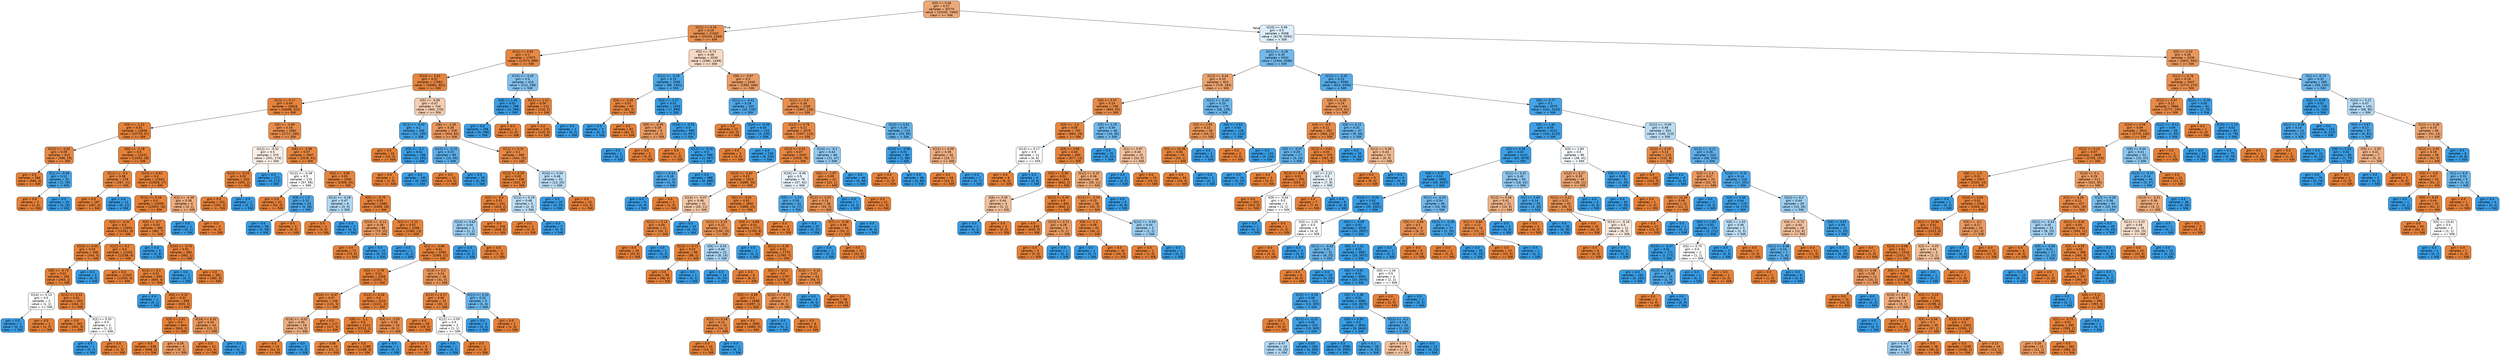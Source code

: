 digraph Tree {
node [shape=box, style="filled, rounded", color="black", fontname="helvetica"] ;
edge [fontname="helvetica"] ;
0 [label="X[0] <= 0.46\ngini = 0.37\nsamples = 30770\nvalue = [23330, 7440]\nclass = >= 50K", fillcolor="#eda978"] ;
1 [label="X[12] <= 0.26\ngini = 0.19\nsamples = 21502\nvalue = [19154, 2348]\nclass = >= 50K", fillcolor="#e89051"] ;
0 -> 1 [labeldistance=2.5, labelangle=45, headlabel="True"] ;
2 [label="X[11] <= 0.82\ngini = 0.1\nsamples = 17972\nvalue = [17073, 899]\nclass = >= 50K", fillcolor="#e68843"] ;
1 -> 2 ;
3 [label="X[14] <= 0.53\ngini = 0.07\nsamples = 17562\nvalue = [16961, 601]\nclass = >= 50K", fillcolor="#e68540"] ;
2 -> 3 ;
4 [label="X[11] <= 0.17\ngini = 0.04\nsamples = 16818\nvalue = [16496, 322]\nclass = >= 50K", fillcolor="#e6833d"] ;
3 -> 4 ;
5 [label="X[5] <= -1.23\ngini = 0.01\nsamples = 13836\nvalue = [13779, 57]\nclass = >= 50K", fillcolor="#e5823a"] ;
4 -> 5 ;
6 [label="X[11] <= -0.02\ngini = 0.09\nsamples = 615\nvalue = [586, 29]\nclass = >= 50K", fillcolor="#e68743"] ;
5 -> 6 ;
7 [label="gini = 0.0\nsamples = 584\nvalue = [584, 0]\nclass = >= 50K", fillcolor="#e58139"] ;
6 -> 7 ;
8 [label="X[1] <= -0.49\ngini = 0.12\nsamples = 31\nvalue = [2, 29]\nclass = < 50K", fillcolor="#47a4e7"] ;
6 -> 8 ;
9 [label="gini = 0.0\nsamples = 2\nvalue = [2, 0]\nclass = >= 50K", fillcolor="#e58139"] ;
8 -> 9 ;
10 [label="gini = 0.0\nsamples = 29\nvalue = [0, 29]\nclass = < 50K", fillcolor="#399de5"] ;
8 -> 10 ;
11 [label="X[6] <= -1.18\ngini = 0.0\nsamples = 13221\nvalue = [13193, 28]\nclass = >= 50K", fillcolor="#e58139"] ;
5 -> 11 ;
12 [label="X[11] <= -0.0\ngini = 0.08\nsamples = 278\nvalue = [267, 11]\nclass = >= 50K", fillcolor="#e68641"] ;
11 -> 12 ;
13 [label="gini = 0.0\nsamples = 267\nvalue = [267, 0]\nclass = >= 50K", fillcolor="#e58139"] ;
12 -> 13 ;
14 [label="gini = 0.0\nsamples = 11\nvalue = [0, 11]\nclass = < 50K", fillcolor="#399de5"] ;
12 -> 14 ;
15 [label="X[13] <= 0.93\ngini = 0.0\nsamples = 12943\nvalue = [12926, 17]\nclass = >= 50K", fillcolor="#e58139"] ;
11 -> 15 ;
16 [label="X[11] <= 0.16\ngini = 0.0\nsamples = 12939\nvalue = [12923, 16]\nclass = >= 50K", fillcolor="#e58139"] ;
15 -> 16 ;
17 [label="X[3] <= -4.31\ngini = 0.0\nsamples = 12550\nvalue = [12541, 9]\nclass = >= 50K", fillcolor="#e58139"] ;
16 -> 17 ;
18 [label="X[14] <= 0.45\ngini = 0.03\nsamples = 348\nvalue = [343, 5]\nclass = >= 50K", fillcolor="#e5833c"] ;
17 -> 18 ;
19 [label="X[9] <= -0.74\ngini = 0.01\nsamples = 345\nvalue = [343, 2]\nclass = >= 50K", fillcolor="#e5823a"] ;
18 -> 19 ;
20 [label="X[14] <= 0.13\ngini = 0.5\nsamples = 2\nvalue = [1, 1]\nclass = >= 50K", fillcolor="#ffffff"] ;
19 -> 20 ;
21 [label="gini = 0.0\nsamples = 1\nvalue = [0, 1]\nclass = < 50K", fillcolor="#399de5"] ;
20 -> 21 ;
22 [label="gini = 0.0\nsamples = 1\nvalue = [1, 0]\nclass = >= 50K", fillcolor="#e58139"] ;
20 -> 22 ;
23 [label="X[11] <= 0.12\ngini = 0.01\nsamples = 343\nvalue = [342, 1]\nclass = >= 50K", fillcolor="#e5813a"] ;
19 -> 23 ;
24 [label="gini = 0.0\nsamples = 341\nvalue = [341, 0]\nclass = >= 50K", fillcolor="#e58139"] ;
23 -> 24 ;
25 [label="X[2] <= 0.35\ngini = 0.5\nsamples = 2\nvalue = [1, 1]\nclass = >= 50K", fillcolor="#ffffff"] ;
23 -> 25 ;
26 [label="gini = 0.0\nsamples = 1\nvalue = [0, 1]\nclass = < 50K", fillcolor="#399de5"] ;
25 -> 26 ;
27 [label="gini = 0.0\nsamples = 1\nvalue = [1, 0]\nclass = >= 50K", fillcolor="#e58139"] ;
25 -> 27 ;
28 [label="gini = 0.0\nsamples = 3\nvalue = [0, 3]\nclass = < 50K", fillcolor="#399de5"] ;
18 -> 28 ;
29 [label="X[12] <= 0.2\ngini = 0.0\nsamples = 12202\nvalue = [12198, 4]\nclass = >= 50K", fillcolor="#e58139"] ;
17 -> 29 ;
30 [label="gini = 0.0\nsamples = 11543\nvalue = [11543, 0]\nclass = >= 50K", fillcolor="#e58139"] ;
29 -> 30 ;
31 [label="X[12] <= 0.2\ngini = 0.01\nsamples = 659\nvalue = [655, 4]\nclass = >= 50K", fillcolor="#e5823a"] ;
29 -> 31 ;
32 [label="gini = 0.0\nsamples = 1\nvalue = [0, 1]\nclass = < 50K", fillcolor="#399de5"] ;
31 -> 32 ;
33 [label="X[0] <= 0.32\ngini = 0.01\nsamples = 658\nvalue = [655, 3]\nclass = >= 50K", fillcolor="#e5823a"] ;
31 -> 33 ;
34 [label="X[3] <= 2.41\ngini = 0.0\nsamples = 644\nvalue = [643, 1]\nclass = >= 50K", fillcolor="#e58139"] ;
33 -> 34 ;
35 [label="gini = 0.0\nsamples = 638\nvalue = [638, 0]\nclass = >= 50K", fillcolor="#e58139"] ;
34 -> 35 ;
36 [label="gini = 0.28\nsamples = 6\nvalue = [5, 1]\nclass = >= 50K", fillcolor="#ea9a61"] ;
34 -> 36 ;
37 [label="X[14] <= 0.31\ngini = 0.24\nsamples = 14\nvalue = [12, 2]\nclass = >= 50K", fillcolor="#e9965a"] ;
33 -> 37 ;
38 [label="gini = 0.0\nsamples = 12\nvalue = [12, 0]\nclass = >= 50K", fillcolor="#e58139"] ;
37 -> 38 ;
39 [label="gini = 0.0\nsamples = 2\nvalue = [0, 2]\nclass = < 50K", fillcolor="#399de5"] ;
37 -> 39 ;
40 [label="X[5] <= -0.7\ngini = 0.04\nsamples = 389\nvalue = [382, 7]\nclass = >= 50K", fillcolor="#e5833d"] ;
16 -> 40 ;
41 [label="gini = 0.0\nsamples = 6\nvalue = [0, 6]\nclass = < 50K", fillcolor="#399de5"] ;
40 -> 41 ;
42 [label="X[10] <= -0.73\ngini = 0.01\nsamples = 383\nvalue = [382, 1]\nclass = >= 50K", fillcolor="#e5813a"] ;
40 -> 42 ;
43 [label="gini = 0.0\nsamples = 1\nvalue = [0, 1]\nclass = < 50K", fillcolor="#399de5"] ;
42 -> 43 ;
44 [label="gini = 0.0\nsamples = 382\nvalue = [382, 0]\nclass = >= 50K", fillcolor="#e58139"] ;
42 -> 44 ;
45 [label="X[3] <= -4.39\ngini = 0.38\nsamples = 4\nvalue = [3, 1]\nclass = >= 50K", fillcolor="#eeab7b"] ;
15 -> 45 ;
46 [label="gini = 0.0\nsamples = 1\nvalue = [0, 1]\nclass = < 50K", fillcolor="#399de5"] ;
45 -> 46 ;
47 [label="gini = 0.0\nsamples = 3\nvalue = [3, 0]\nclass = >= 50K", fillcolor="#e58139"] ;
45 -> 47 ;
48 [label="X[5] <= -0.89\ngini = 0.16\nsamples = 2982\nvalue = [2717, 265]\nclass = >= 50K", fillcolor="#e88d4c"] ;
4 -> 48 ;
49 [label="X[12] <= -0.32\ngini = 0.5\nsamples = 375\nvalue = [201, 174]\nclass = >= 50K", fillcolor="#fceee4"] ;
48 -> 49 ;
50 [label="X[14] <= -0.24\ngini = 0.02\nsamples = 203\nvalue = [201, 2]\nclass = >= 50K", fillcolor="#e5823b"] ;
49 -> 50 ;
51 [label="gini = 0.0\nsamples = 201\nvalue = [201, 0]\nclass = >= 50K", fillcolor="#e58139"] ;
50 -> 51 ;
52 [label="gini = 0.0\nsamples = 2\nvalue = [0, 2]\nclass = < 50K", fillcolor="#399de5"] ;
50 -> 52 ;
53 [label="gini = 0.0\nsamples = 172\nvalue = [0, 172]\nclass = < 50K", fillcolor="#399de5"] ;
49 -> 53 ;
54 [label="X[6] <= -1.06\ngini = 0.07\nsamples = 2607\nvalue = [2516, 91]\nclass = >= 50K", fillcolor="#e68640"] ;
48 -> 54 ;
55 [label="X[12] <= -0.28\ngini = 0.5\nsamples = 115\nvalue = [57, 58]\nclass = < 50K", fillcolor="#fcfdff"] ;
54 -> 55 ;
56 [label="gini = 0.0\nsamples = 52\nvalue = [52, 0]\nclass = >= 50K", fillcolor="#e58139"] ;
55 -> 56 ;
57 [label="X[9] <= 1.0\ngini = 0.15\nsamples = 63\nvalue = [5, 58]\nclass = < 50K", fillcolor="#4aa5e7"] ;
55 -> 57 ;
58 [label="gini = 0.0\nsamples = 58\nvalue = [0, 58]\nclass = < 50K", fillcolor="#399de5"] ;
57 -> 58 ;
59 [label="gini = 0.0\nsamples = 5\nvalue = [5, 0]\nclass = >= 50K", fillcolor="#e58139"] ;
57 -> 59 ;
60 [label="X[4] <= -3.66\ngini = 0.03\nsamples = 2492\nvalue = [2459, 33]\nclass = >= 50K", fillcolor="#e5833c"] ;
54 -> 60 ;
61 [label="X[14] <= -0.26\ngini = 0.47\nsamples = 8\nvalue = [3, 5]\nclass = < 50K", fillcolor="#b0d8f5"] ;
60 -> 61 ;
62 [label="gini = 0.0\nsamples = 3\nvalue = [3, 0]\nclass = >= 50K", fillcolor="#e58139"] ;
61 -> 62 ;
63 [label="gini = 0.0\nsamples = 5\nvalue = [0, 5]\nclass = < 50K", fillcolor="#399de5"] ;
61 -> 63 ;
64 [label="X[5] <= -0.75\ngini = 0.02\nsamples = 2484\nvalue = [2456, 28]\nclass = >= 50K", fillcolor="#e5823b"] ;
60 -> 64 ;
65 [label="X[14] <= -0.11\ngini = 0.28\nsamples = 88\nvalue = [73, 15]\nclass = >= 50K", fillcolor="#ea9b62"] ;
64 -> 65 ;
66 [label="gini = 0.0\nsamples = 73\nvalue = [73, 0]\nclass = >= 50K", fillcolor="#e58139"] ;
65 -> 66 ;
67 [label="gini = 0.0\nsamples = 15\nvalue = [0, 15]\nclass = < 50K", fillcolor="#399de5"] ;
65 -> 67 ;
68 [label="X[1] <= -1.13\ngini = 0.01\nsamples = 2396\nvalue = [2383, 13]\nclass = >= 50K", fillcolor="#e5823a"] ;
64 -> 68 ;
69 [label="gini = 0.0\nsamples = 1\nvalue = [0, 1]\nclass = < 50K", fillcolor="#399de5"] ;
68 -> 69 ;
70 [label="X[1] <= -0.08\ngini = 0.01\nsamples = 2395\nvalue = [2383, 12]\nclass = >= 50K", fillcolor="#e5823a"] ;
68 -> 70 ;
71 [label="X[3] <= -1.76\ngini = 0.01\nsamples = 2359\nvalue = [2352, 7]\nclass = >= 50K", fillcolor="#e5813a"] ;
70 -> 71 ;
72 [label="X[10] <= -0.47\ngini = 0.07\nsamples = 136\nvalue = [131, 5]\nclass = >= 50K", fillcolor="#e68641"] ;
71 -> 72 ;
73 [label="X[14] <= -0.02\ngini = 0.39\nsamples = 19\nvalue = [14, 5]\nclass = >= 50K", fillcolor="#eeae80"] ;
72 -> 73 ;
74 [label="gini = 0.0\nsamples = 14\nvalue = [14, 0]\nclass = >= 50K", fillcolor="#e58139"] ;
73 -> 74 ;
75 [label="gini = 0.0\nsamples = 5\nvalue = [0, 5]\nclass = < 50K", fillcolor="#399de5"] ;
73 -> 75 ;
76 [label="gini = 0.0\nsamples = 117\nvalue = [117, 0]\nclass = >= 50K", fillcolor="#e58139"] ;
72 -> 76 ;
77 [label="X[12] <= 0.26\ngini = 0.0\nsamples = 2223\nvalue = [2221, 2]\nclass = >= 50K", fillcolor="#e58139"] ;
71 -> 77 ;
78 [label="X[8] <= -1.1\ngini = 0.0\nsamples = 2213\nvalue = [2212, 1]\nclass = >= 50K", fillcolor="#e58139"] ;
77 -> 78 ;
79 [label="gini = 0.08\nsamples = 24\nvalue = [23, 1]\nclass = >= 50K", fillcolor="#e68642"] ;
78 -> 79 ;
80 [label="gini = 0.0\nsamples = 2189\nvalue = [2189, 0]\nclass = >= 50K", fillcolor="#e58139"] ;
78 -> 80 ;
81 [label="X[4] <= -1.03\ngini = 0.18\nsamples = 10\nvalue = [9, 1]\nclass = >= 50K", fillcolor="#e88f4f"] ;
77 -> 81 ;
82 [label="gini = 0.0\nsamples = 1\nvalue = [0, 1]\nclass = < 50K", fillcolor="#399de5"] ;
81 -> 82 ;
83 [label="gini = 0.0\nsamples = 9\nvalue = [9, 0]\nclass = >= 50K", fillcolor="#e58139"] ;
81 -> 83 ;
84 [label="X[14] <= 0.2\ngini = 0.24\nsamples = 36\nvalue = [31, 5]\nclass = >= 50K", fillcolor="#e99559"] ;
70 -> 84 ;
85 [label="X[13] <= 0.17\ngini = 0.06\nsamples = 31\nvalue = [30, 1]\nclass = >= 50K", fillcolor="#e68540"] ;
84 -> 85 ;
86 [label="gini = 0.0\nsamples = 29\nvalue = [29, 0]\nclass = >= 50K", fillcolor="#e58139"] ;
85 -> 86 ;
87 [label="X[12] <= 0.05\ngini = 0.5\nsamples = 2\nvalue = [1, 1]\nclass = >= 50K", fillcolor="#ffffff"] ;
85 -> 87 ;
88 [label="gini = 0.0\nsamples = 1\nvalue = [0, 1]\nclass = < 50K", fillcolor="#399de5"] ;
87 -> 88 ;
89 [label="gini = 0.0\nsamples = 1\nvalue = [1, 0]\nclass = >= 50K", fillcolor="#e58139"] ;
87 -> 89 ;
90 [label="X[11] <= 0.33\ngini = 0.32\nsamples = 5\nvalue = [1, 4]\nclass = < 50K", fillcolor="#6ab6ec"] ;
84 -> 90 ;
91 [label="gini = 0.0\nsamples = 4\nvalue = [0, 4]\nclass = < 50K", fillcolor="#399de5"] ;
90 -> 91 ;
92 [label="gini = 0.0\nsamples = 1\nvalue = [1, 0]\nclass = >= 50K", fillcolor="#e58139"] ;
90 -> 92 ;
93 [label="X[5] <= -0.59\ngini = 0.47\nsamples = 744\nvalue = [465, 279]\nclass = >= 50K", fillcolor="#f5cdb0"] ;
3 -> 93 ;
94 [label="X[11] <= -0.02\ngini = 0.1\nsamples = 206\nvalue = [11, 195]\nclass = < 50K", fillcolor="#44a3e6"] ;
93 -> 94 ;
95 [label="gini = 0.0\nsamples = 10\nvalue = [10, 0]\nclass = >= 50K", fillcolor="#e58139"] ;
94 -> 95 ;
96 [label="X[0] <= -2.1\ngini = 0.01\nsamples = 196\nvalue = [1, 195]\nclass = < 50K", fillcolor="#3a9ee5"] ;
94 -> 96 ;
97 [label="gini = 0.0\nsamples = 1\nvalue = [1, 0]\nclass = >= 50K", fillcolor="#e58139"] ;
96 -> 97 ;
98 [label="gini = 0.0\nsamples = 195\nvalue = [0, 195]\nclass = < 50K", fillcolor="#399de5"] ;
96 -> 98 ;
99 [label="X[6] <= -1.05\ngini = 0.26\nsamples = 538\nvalue = [454, 84]\nclass = >= 50K", fillcolor="#ea985e"] ;
93 -> 99 ;
100 [label="X[12] <= -0.15\ngini = 0.25\nsamples = 69\nvalue = [10, 59]\nclass = < 50K", fillcolor="#5baee9"] ;
99 -> 100 ;
101 [label="gini = 0.0\nsamples = 10\nvalue = [10, 0]\nclass = >= 50K", fillcolor="#e58139"] ;
100 -> 101 ;
102 [label="gini = 0.0\nsamples = 59\nvalue = [0, 59]\nclass = < 50K", fillcolor="#399de5"] ;
100 -> 102 ;
103 [label="X[11] <= 0.31\ngini = 0.1\nsamples = 469\nvalue = [444, 25]\nclass = >= 50K", fillcolor="#e68844"] ;
99 -> 103 ;
104 [label="X[12] <= 0.19\ngini = 0.02\nsamples = 436\nvalue = [431, 5]\nclass = >= 50K", fillcolor="#e5823b"] ;
103 -> 104 ;
105 [label="X[3] <= -3.0\ngini = 0.01\nsamples = 431\nvalue = [429, 2]\nclass = >= 50K", fillcolor="#e5823a"] ;
104 -> 105 ;
106 [label="X[14] <= 0.63\ngini = 0.44\nsamples = 3\nvalue = [1, 2]\nclass = < 50K", fillcolor="#9ccef2"] ;
105 -> 106 ;
107 [label="gini = 0.0\nsamples = 2\nvalue = [0, 2]\nclass = < 50K", fillcolor="#399de5"] ;
106 -> 107 ;
108 [label="gini = 0.0\nsamples = 1\nvalue = [1, 0]\nclass = >= 50K", fillcolor="#e58139"] ;
106 -> 108 ;
109 [label="gini = 0.0\nsamples = 428\nvalue = [428, 0]\nclass = >= 50K", fillcolor="#e58139"] ;
105 -> 109 ;
110 [label="X[11] <= 0.19\ngini = 0.48\nsamples = 5\nvalue = [2, 3]\nclass = < 50K", fillcolor="#bddef6"] ;
104 -> 110 ;
111 [label="gini = 0.0\nsamples = 2\nvalue = [2, 0]\nclass = >= 50K", fillcolor="#e58139"] ;
110 -> 111 ;
112 [label="gini = 0.0\nsamples = 3\nvalue = [0, 3]\nclass = < 50K", fillcolor="#399de5"] ;
110 -> 112 ;
113 [label="X[10] <= 0.54\ngini = 0.48\nsamples = 33\nvalue = [13, 20]\nclass = < 50K", fillcolor="#baddf6"] ;
103 -> 113 ;
114 [label="gini = 0.0\nsamples = 20\nvalue = [0, 20]\nclass = < 50K", fillcolor="#399de5"] ;
113 -> 114 ;
115 [label="gini = 0.0\nsamples = 13\nvalue = [13, 0]\nclass = >= 50K", fillcolor="#e58139"] ;
113 -> 115 ;
116 [label="X[10] <= -0.05\ngini = 0.4\nsamples = 410\nvalue = [112, 298]\nclass = < 50K", fillcolor="#83c2ef"] ;
2 -> 116 ;
117 [label="X[9] <= 1.35\ngini = 0.01\nsamples = 298\nvalue = [2, 296]\nclass = < 50K", fillcolor="#3a9ee5"] ;
116 -> 117 ;
118 [label="gini = 0.0\nsamples = 296\nvalue = [0, 296]\nclass = < 50K", fillcolor="#399de5"] ;
117 -> 118 ;
119 [label="gini = 0.0\nsamples = 2\nvalue = [2, 0]\nclass = >= 50K", fillcolor="#e58139"] ;
117 -> 119 ;
120 [label="X[11] <= 1.11\ngini = 0.04\nsamples = 112\nvalue = [110, 2]\nclass = >= 50K", fillcolor="#e5833d"] ;
116 -> 120 ;
121 [label="gini = 0.0\nsamples = 110\nvalue = [110, 0]\nclass = >= 50K", fillcolor="#e58139"] ;
120 -> 121 ;
122 [label="gini = 0.0\nsamples = 2\nvalue = [0, 2]\nclass = < 50K", fillcolor="#399de5"] ;
120 -> 122 ;
123 [label="X[5] <= -0.73\ngini = 0.48\nsamples = 3530\nvalue = [2081, 1449]\nclass = >= 50K", fillcolor="#f7d9c3"] ;
1 -> 123 ;
124 [label="X[11] <= -0.18\ngini = 0.15\nsamples = 1090\nvalue = [89, 1001]\nclass = < 50K", fillcolor="#4ba6e7"] ;
123 -> 124 ;
125 [label="X[4] <= -3.45\ngini = 0.07\nsamples = 85\nvalue = [82, 3]\nclass = >= 50K", fillcolor="#e68640"] ;
124 -> 125 ;
126 [label="gini = 0.0\nsamples = 3\nvalue = [0, 3]\nclass = < 50K", fillcolor="#399de5"] ;
125 -> 126 ;
127 [label="gini = 0.0\nsamples = 82\nvalue = [82, 0]\nclass = >= 50K", fillcolor="#e58139"] ;
125 -> 127 ;
128 [label="X[0] <= -2.37\ngini = 0.01\nsamples = 1005\nvalue = [7, 998]\nclass = < 50K", fillcolor="#3a9ee5"] ;
124 -> 128 ;
129 [label="X[9] <= -0.39\ngini = 0.28\nsamples = 6\nvalue = [5, 1]\nclass = >= 50K", fillcolor="#ea9a61"] ;
128 -> 129 ;
130 [label="gini = 0.0\nsamples = 1\nvalue = [0, 1]\nclass = < 50K", fillcolor="#399de5"] ;
129 -> 130 ;
131 [label="gini = 0.0\nsamples = 5\nvalue = [5, 0]\nclass = >= 50K", fillcolor="#e58139"] ;
129 -> 131 ;
132 [label="X[14] <= -0.55\ngini = 0.0\nsamples = 999\nvalue = [2, 997]\nclass = < 50K", fillcolor="#399de5"] ;
128 -> 132 ;
133 [label="gini = 0.0\nsamples = 1\nvalue = [1, 0]\nclass = >= 50K", fillcolor="#e58139"] ;
132 -> 133 ;
134 [label="X[11] <= -0.16\ngini = 0.0\nsamples = 998\nvalue = [1, 997]\nclass = < 50K", fillcolor="#399de5"] ;
132 -> 134 ;
135 [label="X[2] <= 0.14\ngini = 0.18\nsamples = 10\nvalue = [1, 9]\nclass = < 50K", fillcolor="#4fa8e8"] ;
134 -> 135 ;
136 [label="gini = 0.0\nsamples = 9\nvalue = [0, 9]\nclass = < 50K", fillcolor="#399de5"] ;
135 -> 136 ;
137 [label="gini = 0.0\nsamples = 1\nvalue = [1, 0]\nclass = >= 50K", fillcolor="#e58139"] ;
135 -> 137 ;
138 [label="gini = 0.0\nsamples = 988\nvalue = [0, 988]\nclass = < 50K", fillcolor="#399de5"] ;
134 -> 138 ;
139 [label="X[6] <= -0.97\ngini = 0.3\nsamples = 2440\nvalue = [1992, 448]\nclass = >= 50K", fillcolor="#eb9d66"] ;
123 -> 139 ;
140 [label="X[11] <= -0.41\ngini = 0.18\nsamples = 255\nvalue = [25, 230]\nclass = < 50K", fillcolor="#4fa8e8"] ;
139 -> 140 ;
141 [label="gini = 0.0\nsamples = 22\nvalue = [22, 0]\nclass = >= 50K", fillcolor="#e58139"] ;
140 -> 141 ;
142 [label="X[14] <= -0.49\ngini = 0.03\nsamples = 233\nvalue = [3, 230]\nclass = < 50K", fillcolor="#3c9ee5"] ;
140 -> 142 ;
143 [label="gini = 0.0\nsamples = 3\nvalue = [3, 0]\nclass = >= 50K", fillcolor="#e58139"] ;
142 -> 143 ;
144 [label="gini = 0.0\nsamples = 230\nvalue = [0, 230]\nclass = < 50K", fillcolor="#399de5"] ;
142 -> 144 ;
145 [label="X[11] <= 0.4\ngini = 0.18\nsamples = 2185\nvalue = [1967, 218]\nclass = >= 50K", fillcolor="#e88f4f"] ;
139 -> 145 ;
146 [label="X[12] <= 0.78\ngini = 0.11\nsamples = 2070\nvalue = [1947, 123]\nclass = >= 50K", fillcolor="#e78946"] ;
145 -> 146 ;
147 [label="X[14] <= 0.31\ngini = 0.07\nsamples = 2002\nvalue = [1926, 76]\nclass = >= 50K", fillcolor="#e68641"] ;
146 -> 147 ;
148 [label="X[10] <= -0.82\ngini = 0.03\nsamples = 1923\nvalue = [1889, 34]\nclass = >= 50K", fillcolor="#e5833d"] ;
147 -> 148 ;
149 [label="X[14] <= -0.07\ngini = 0.46\nsamples = 31\nvalue = [20, 11]\nclass = >= 50K", fillcolor="#f3c6a6"] ;
148 -> 149 ;
150 [label="X[11] <= 0.13\ngini = 0.09\nsamples = 21\nvalue = [20, 1]\nclass = >= 50K", fillcolor="#e68743"] ;
149 -> 150 ;
151 [label="gini = 0.0\nsamples = 20\nvalue = [20, 0]\nclass = >= 50K", fillcolor="#e58139"] ;
150 -> 151 ;
152 [label="gini = 0.0\nsamples = 1\nvalue = [0, 1]\nclass = < 50K", fillcolor="#399de5"] ;
150 -> 152 ;
153 [label="gini = 0.0\nsamples = 10\nvalue = [0, 10]\nclass = < 50K", fillcolor="#399de5"] ;
149 -> 153 ;
154 [label="X[2] <= -0.91\ngini = 0.02\nsamples = 1892\nvalue = [1869, 23]\nclass = >= 50K", fillcolor="#e5833b"] ;
148 -> 154 ;
155 [label="X[11] <= 0.16\ngini = 0.22\nsamples = 121\nvalue = [106, 15]\nclass = >= 50K", fillcolor="#e99355"] ;
154 -> 155 ;
156 [label="X[12] <= 0.72\ngini = 0.02\nsamples = 99\nvalue = [98, 1]\nclass = >= 50K", fillcolor="#e5823b"] ;
155 -> 156 ;
157 [label="gini = 0.0\nsamples = 98\nvalue = [98, 0]\nclass = >= 50K", fillcolor="#e58139"] ;
156 -> 157 ;
158 [label="gini = 0.0\nsamples = 1\nvalue = [0, 1]\nclass = < 50K", fillcolor="#399de5"] ;
156 -> 158 ;
159 [label="X[6] <= 0.03\ngini = 0.46\nsamples = 22\nvalue = [8, 14]\nclass = < 50K", fillcolor="#aad5f4"] ;
155 -> 159 ;
160 [label="gini = 0.0\nsamples = 14\nvalue = [0, 14]\nclass = < 50K", fillcolor="#399de5"] ;
159 -> 160 ;
161 [label="gini = 0.0\nsamples = 8\nvalue = [8, 0]\nclass = >= 50K", fillcolor="#e58139"] ;
159 -> 161 ;
162 [label="X[4] <= -4.69\ngini = 0.01\nsamples = 1771\nvalue = [1763, 8]\nclass = >= 50K", fillcolor="#e5823a"] ;
154 -> 162 ;
163 [label="gini = 0.0\nsamples = 1\nvalue = [0, 1]\nclass = < 50K", fillcolor="#399de5"] ;
162 -> 163 ;
164 [label="X[11] <= 0.29\ngini = 0.01\nsamples = 1770\nvalue = [1763, 7]\nclass = >= 50K", fillcolor="#e5823a"] ;
162 -> 164 ;
165 [label="X[1] <= -0.11\ngini = 0.0\nsamples = 1707\nvalue = [1705, 2]\nclass = >= 50K", fillcolor="#e58139"] ;
164 -> 165 ;
166 [label="X[5] <= -0.69\ngini = 0.0\nsamples = 1698\nvalue = [1697, 1]\nclass = >= 50K", fillcolor="#e58139"] ;
165 -> 166 ;
167 [label="X[11] <= 0.18\ngini = 0.12\nsamples = 15\nvalue = [14, 1]\nclass = >= 50K", fillcolor="#e78a47"] ;
166 -> 167 ;
168 [label="gini = 0.0\nsamples = 14\nvalue = [14, 0]\nclass = >= 50K", fillcolor="#e58139"] ;
167 -> 168 ;
169 [label="gini = 0.0\nsamples = 1\nvalue = [0, 1]\nclass = < 50K", fillcolor="#399de5"] ;
167 -> 169 ;
170 [label="gini = 0.0\nsamples = 1683\nvalue = [1683, 0]\nclass = >= 50K", fillcolor="#e58139"] ;
166 -> 170 ;
171 [label="X[10] <= -0.23\ngini = 0.2\nsamples = 9\nvalue = [8, 1]\nclass = >= 50K", fillcolor="#e89152"] ;
165 -> 171 ;
172 [label="gini = 0.0\nsamples = 1\nvalue = [0, 1]\nclass = < 50K", fillcolor="#399de5"] ;
171 -> 172 ;
173 [label="gini = 0.0\nsamples = 8\nvalue = [8, 0]\nclass = >= 50K", fillcolor="#e58139"] ;
171 -> 173 ;
174 [label="X[10] <= -0.12\ngini = 0.15\nsamples = 63\nvalue = [58, 5]\nclass = >= 50K", fillcolor="#e78c4a"] ;
164 -> 174 ;
175 [label="gini = 0.0\nsamples = 5\nvalue = [0, 5]\nclass = < 50K", fillcolor="#399de5"] ;
174 -> 175 ;
176 [label="gini = 0.0\nsamples = 58\nvalue = [58, 0]\nclass = >= 50K", fillcolor="#e58139"] ;
174 -> 176 ;
177 [label="X[10] <= -0.06\ngini = 0.5\nsamples = 79\nvalue = [37, 42]\nclass = < 50K", fillcolor="#e7f3fc"] ;
147 -> 177 ;
178 [label="X[0] <= -1.23\ngini = 0.18\nsamples = 41\nvalue = [4, 37]\nclass = < 50K", fillcolor="#4ea8e8"] ;
177 -> 178 ;
179 [label="gini = 0.0\nsamples = 4\nvalue = [4, 0]\nclass = >= 50K", fillcolor="#e58139"] ;
178 -> 179 ;
180 [label="gini = 0.0\nsamples = 37\nvalue = [0, 37]\nclass = < 50K", fillcolor="#399de5"] ;
178 -> 180 ;
181 [label="X[12] <= 0.55\ngini = 0.23\nsamples = 38\nvalue = [33, 5]\nclass = >= 50K", fillcolor="#e99457"] ;
177 -> 181 ;
182 [label="X[7] <= -0.38\ngini = 0.06\nsamples = 34\nvalue = [33, 1]\nclass = >= 50K", fillcolor="#e6853f"] ;
181 -> 182 ;
183 [label="gini = 0.0\nsamples = 1\nvalue = [0, 1]\nclass = < 50K", fillcolor="#399de5"] ;
182 -> 183 ;
184 [label="gini = 0.0\nsamples = 33\nvalue = [33, 0]\nclass = >= 50K", fillcolor="#e58139"] ;
182 -> 184 ;
185 [label="gini = 0.0\nsamples = 4\nvalue = [0, 4]\nclass = < 50K", fillcolor="#399de5"] ;
181 -> 185 ;
186 [label="X[14] <= -0.1\ngini = 0.43\nsamples = 68\nvalue = [21, 47]\nclass = < 50K", fillcolor="#91c9f1"] ;
146 -> 186 ;
187 [label="X[4] <= -1.87\ngini = 0.09\nsamples = 22\nvalue = [21, 1]\nclass = >= 50K", fillcolor="#e68742"] ;
186 -> 187 ;
188 [label="gini = 0.0\nsamples = 1\nvalue = [0, 1]\nclass = < 50K", fillcolor="#399de5"] ;
187 -> 188 ;
189 [label="gini = 0.0\nsamples = 21\nvalue = [21, 0]\nclass = >= 50K", fillcolor="#e58139"] ;
187 -> 189 ;
190 [label="gini = 0.0\nsamples = 46\nvalue = [0, 46]\nclass = < 50K", fillcolor="#399de5"] ;
186 -> 190 ;
191 [label="X[10] <= 0.61\ngini = 0.29\nsamples = 115\nvalue = [20, 95]\nclass = < 50K", fillcolor="#63b2ea"] ;
145 -> 191 ;
192 [label="X[14] <= -0.46\ngini = 0.02\nsamples = 89\nvalue = [1, 88]\nclass = < 50K", fillcolor="#3b9ee5"] ;
191 -> 192 ;
193 [label="gini = 0.0\nsamples = 1\nvalue = [1, 0]\nclass = >= 50K", fillcolor="#e58139"] ;
192 -> 193 ;
194 [label="gini = 0.0\nsamples = 88\nvalue = [0, 88]\nclass = < 50K", fillcolor="#399de5"] ;
192 -> 194 ;
195 [label="X[11] <= 0.59\ngini = 0.39\nsamples = 26\nvalue = [19, 7]\nclass = >= 50K", fillcolor="#efaf82"] ;
191 -> 195 ;
196 [label="gini = 0.0\nsamples = 19\nvalue = [19, 0]\nclass = >= 50K", fillcolor="#e58139"] ;
195 -> 196 ;
197 [label="gini = 0.0\nsamples = 7\nvalue = [0, 7]\nclass = < 50K", fillcolor="#399de5"] ;
195 -> 197 ;
198 [label="X[10] <= 0.06\ngini = 0.5\nsamples = 9268\nvalue = [4176, 5092]\nclass = < 50K", fillcolor="#dbedfa"] ;
0 -> 198 [labeldistance=2.5, labelangle=-45, headlabel="False"] ;
199 [label="X[11] <= -0.28\ngini = 0.35\nsamples = 5932\nvalue = [1344, 4588]\nclass = < 50K", fillcolor="#73baed"] ;
198 -> 199 ;
200 [label="X[12] <= 0.44\ngini = 0.33\nsamples = 923\nvalue = [729, 194]\nclass = >= 50K", fillcolor="#eca36e"] ;
199 -> 200 ;
201 [label="X[0] <= 5.57\ngini = 0.14\nsamples = 748\nvalue = [693, 55]\nclass = >= 50K", fillcolor="#e78b49"] ;
200 -> 201 ;
202 [label="X[5] <= -1.0\ngini = 0.05\nsamples = 702\nvalue = [683, 19]\nclass = >= 50K", fillcolor="#e6853f"] ;
201 -> 202 ;
203 [label="X[13] <= 0.17\ngini = 0.5\nsamples = 12\nvalue = [6, 6]\nclass = >= 50K", fillcolor="#ffffff"] ;
202 -> 203 ;
204 [label="gini = 0.0\nsamples = 6\nvalue = [6, 0]\nclass = >= 50K", fillcolor="#e58139"] ;
203 -> 204 ;
205 [label="gini = 0.0\nsamples = 6\nvalue = [0, 6]\nclass = < 50K", fillcolor="#399de5"] ;
203 -> 205 ;
206 [label="X[3] <= 3.96\ngini = 0.04\nsamples = 690\nvalue = [677, 13]\nclass = >= 50K", fillcolor="#e5833d"] ;
202 -> 206 ;
207 [label="X[4] <= -5.06\ngini = 0.01\nsamples = 644\nvalue = [642, 2]\nclass = >= 50K", fillcolor="#e5813a"] ;
206 -> 207 ;
208 [label="X[6] <= 0.35\ngini = 0.44\nsamples = 3\nvalue = [2, 1]\nclass = >= 50K", fillcolor="#f2c09c"] ;
207 -> 208 ;
209 [label="gini = 0.0\nsamples = 1\nvalue = [0, 1]\nclass = < 50K", fillcolor="#399de5"] ;
208 -> 209 ;
210 [label="gini = 0.0\nsamples = 2\nvalue = [2, 0]\nclass = >= 50K", fillcolor="#e58139"] ;
208 -> 210 ;
211 [label="X[12] <= 0.44\ngini = 0.0\nsamples = 641\nvalue = [640, 1]\nclass = >= 50K", fillcolor="#e58139"] ;
207 -> 211 ;
212 [label="gini = 0.0\nsamples = 635\nvalue = [635, 0]\nclass = >= 50K", fillcolor="#e58139"] ;
211 -> 212 ;
213 [label="X[13] <= 0.21\ngini = 0.28\nsamples = 6\nvalue = [5, 1]\nclass = >= 50K", fillcolor="#ea9a61"] ;
211 -> 213 ;
214 [label="gini = 0.0\nsamples = 5\nvalue = [5, 0]\nclass = >= 50K", fillcolor="#e58139"] ;
213 -> 214 ;
215 [label="gini = 0.0\nsamples = 1\nvalue = [0, 1]\nclass = < 50K", fillcolor="#399de5"] ;
213 -> 215 ;
216 [label="X[12] <= 0.25\ngini = 0.36\nsamples = 46\nvalue = [35, 11]\nclass = >= 50K", fillcolor="#eda977"] ;
206 -> 216 ;
217 [label="X[11] <= -0.34\ngini = 0.15\nsamples = 38\nvalue = [35, 3]\nclass = >= 50K", fillcolor="#e78c4a"] ;
216 -> 217 ;
218 [label="X[6] <= -1.2\ngini = 0.06\nsamples = 35\nvalue = [34, 1]\nclass = >= 50K", fillcolor="#e6853f"] ;
217 -> 218 ;
219 [label="gini = 0.0\nsamples = 1\nvalue = [0, 1]\nclass = < 50K", fillcolor="#399de5"] ;
218 -> 219 ;
220 [label="gini = 0.0\nsamples = 34\nvalue = [34, 0]\nclass = >= 50K", fillcolor="#e58139"] ;
218 -> 220 ;
221 [label="X[12] <= -0.54\ngini = 0.44\nsamples = 3\nvalue = [1, 2]\nclass = < 50K", fillcolor="#9ccef2"] ;
217 -> 221 ;
222 [label="gini = 0.0\nsamples = 1\nvalue = [1, 0]\nclass = >= 50K", fillcolor="#e58139"] ;
221 -> 222 ;
223 [label="gini = 0.0\nsamples = 2\nvalue = [0, 2]\nclass = < 50K", fillcolor="#399de5"] ;
221 -> 223 ;
224 [label="gini = 0.0\nsamples = 8\nvalue = [0, 8]\nclass = < 50K", fillcolor="#399de5"] ;
216 -> 224 ;
225 [label="X[5] <= 1.29\ngini = 0.34\nsamples = 46\nvalue = [10, 36]\nclass = < 50K", fillcolor="#70b8ec"] ;
201 -> 225 ;
226 [label="gini = 0.0\nsamples = 31\nvalue = [0, 31]\nclass = < 50K", fillcolor="#399de5"] ;
225 -> 226 ;
227 [label="X[1] <= 0.97\ngini = 0.44\nsamples = 15\nvalue = [10, 5]\nclass = >= 50K", fillcolor="#f2c09c"] ;
225 -> 227 ;
228 [label="gini = 0.0\nsamples = 5\nvalue = [0, 5]\nclass = < 50K", fillcolor="#399de5"] ;
227 -> 228 ;
229 [label="gini = 0.0\nsamples = 10\nvalue = [10, 0]\nclass = >= 50K", fillcolor="#e58139"] ;
227 -> 229 ;
230 [label="X[11] <= -0.44\ngini = 0.33\nsamples = 175\nvalue = [36, 139]\nclass = < 50K", fillcolor="#6cb6ec"] ;
200 -> 230 ;
231 [label="X[3] <= 2.93\ngini = 0.22\nsamples = 39\nvalue = [34, 5]\nclass = >= 50K", fillcolor="#e99456"] ;
230 -> 231 ;
232 [label="X[1] <= 10.38\ngini = 0.06\nsamples = 35\nvalue = [34, 1]\nclass = >= 50K", fillcolor="#e6853f"] ;
231 -> 232 ;
233 [label="gini = 0.0\nsamples = 34\nvalue = [34, 0]\nclass = >= 50K", fillcolor="#e58139"] ;
232 -> 233 ;
234 [label="gini = 0.0\nsamples = 1\nvalue = [0, 1]\nclass = < 50K", fillcolor="#399de5"] ;
232 -> 234 ;
235 [label="gini = 0.0\nsamples = 4\nvalue = [0, 4]\nclass = < 50K", fillcolor="#399de5"] ;
231 -> 235 ;
236 [label="X[0] <= 0.63\ngini = 0.03\nsamples = 136\nvalue = [2, 134]\nclass = < 50K", fillcolor="#3c9ee5"] ;
230 -> 236 ;
237 [label="gini = 0.0\nsamples = 2\nvalue = [2, 0]\nclass = >= 50K", fillcolor="#e58139"] ;
236 -> 237 ;
238 [label="gini = 0.0\nsamples = 134\nvalue = [0, 134]\nclass = < 50K", fillcolor="#399de5"] ;
236 -> 238 ;
239 [label="X[12] <= -0.35\ngini = 0.22\nsamples = 5009\nvalue = [615, 4394]\nclass = < 50K", fillcolor="#55abe9"] ;
199 -> 239 ;
240 [label="X[0] <= 4.26\ngini = 0.24\nsamples = 434\nvalue = [373, 61]\nclass = >= 50K", fillcolor="#e99659"] ;
239 -> 240 ;
241 [label="X[4] <= -3.0\ngini = 0.11\nsamples = 387\nvalue = [364, 23]\nclass = >= 50K", fillcolor="#e78946"] ;
240 -> 241 ;
242 [label="X[5] <= -0.07\ngini = 0.29\nsamples = 17\nvalue = [3, 14]\nclass = < 50K", fillcolor="#63b2eb"] ;
241 -> 242 ;
243 [label="gini = 0.0\nsamples = 14\nvalue = [0, 14]\nclass = < 50K", fillcolor="#399de5"] ;
242 -> 243 ;
244 [label="gini = 0.0\nsamples = 3\nvalue = [3, 0]\nclass = >= 50K", fillcolor="#e58139"] ;
242 -> 244 ;
245 [label="X[11] <= 0.61\ngini = 0.05\nsamples = 370\nvalue = [361, 9]\nclass = >= 50K", fillcolor="#e6843e"] ;
241 -> 245 ;
246 [label="X[13] <= 0.8\ngini = 0.01\nsamples = 355\nvalue = [354, 1]\nclass = >= 50K", fillcolor="#e5813a"] ;
245 -> 246 ;
247 [label="gini = 0.0\nsamples = 353\nvalue = [353, 0]\nclass = >= 50K", fillcolor="#e58139"] ;
246 -> 247 ;
248 [label="X[9] <= -0.04\ngini = 0.5\nsamples = 2\nvalue = [1, 1]\nclass = >= 50K", fillcolor="#ffffff"] ;
246 -> 248 ;
249 [label="gini = 0.0\nsamples = 1\nvalue = [0, 1]\nclass = < 50K", fillcolor="#399de5"] ;
248 -> 249 ;
250 [label="gini = 0.0\nsamples = 1\nvalue = [1, 0]\nclass = >= 50K", fillcolor="#e58139"] ;
248 -> 250 ;
251 [label="X[0] <= 2.21\ngini = 0.5\nsamples = 15\nvalue = [7, 8]\nclass = < 50K", fillcolor="#e6f3fc"] ;
245 -> 251 ;
252 [label="gini = 0.0\nsamples = 7\nvalue = [7, 0]\nclass = >= 50K", fillcolor="#e58139"] ;
251 -> 252 ;
253 [label="gini = 0.0\nsamples = 8\nvalue = [0, 8]\nclass = < 50K", fillcolor="#399de5"] ;
251 -> 253 ;
254 [label="X[6] <= 0.11\ngini = 0.31\nsamples = 47\nvalue = [9, 38]\nclass = < 50K", fillcolor="#68b4eb"] ;
240 -> 254 ;
255 [label="gini = 0.0\nsamples = 34\nvalue = [0, 34]\nclass = < 50K", fillcolor="#399de5"] ;
254 -> 255 ;
256 [label="X[11] <= 0.36\ngini = 0.43\nsamples = 13\nvalue = [9, 4]\nclass = >= 50K", fillcolor="#f1b991"] ;
254 -> 256 ;
257 [label="gini = 0.0\nsamples = 9\nvalue = [9, 0]\nclass = >= 50K", fillcolor="#e58139"] ;
256 -> 257 ;
258 [label="gini = 0.0\nsamples = 4\nvalue = [0, 4]\nclass = < 50K", fillcolor="#399de5"] ;
256 -> 258 ;
259 [label="X[6] <= 0.77\ngini = 0.1\nsamples = 4575\nvalue = [242, 4333]\nclass = < 50K", fillcolor="#44a2e6"] ;
239 -> 259 ;
260 [label="X[5] <= 1.61\ngini = 0.05\nsamples = 4222\nvalue = [102, 4120]\nclass = < 50K", fillcolor="#3e9fe6"] ;
259 -> 260 ;
261 [label="X[2] <= 4.36\ngini = 0.03\nsamples = 4142\nvalue = [63, 4079]\nclass = < 50K", fillcolor="#3c9fe5"] ;
260 -> 261 ;
262 [label="X[8] <= 0.97\ngini = 0.02\nsamples = 4082\nvalue = [45, 4037]\nclass = < 50K", fillcolor="#3b9ee5"] ;
261 -> 262 ;
263 [label="X[14] <= -0.44\ngini = 0.02\nsamples = 4036\nvalue = [35, 4001]\nclass = < 50K", fillcolor="#3b9ee5"] ;
262 -> 263 ;
264 [label="X[3] <= 1.25\ngini = 0.5\nsamples = 8\nvalue = [4, 4]\nclass = >= 50K", fillcolor="#ffffff"] ;
263 -> 264 ;
265 [label="gini = 0.0\nsamples = 4\nvalue = [4, 0]\nclass = >= 50K", fillcolor="#e58139"] ;
264 -> 265 ;
266 [label="gini = 0.0\nsamples = 4\nvalue = [0, 4]\nclass = < 50K", fillcolor="#399de5"] ;
264 -> 266 ;
267 [label="X[3] <= -4.09\ngini = 0.02\nsamples = 4028\nvalue = [31, 3997]\nclass = < 50K", fillcolor="#3b9ee5"] ;
263 -> 267 ;
268 [label="X[11] <= -0.02\ngini = 0.31\nsamples = 31\nvalue = [6, 25]\nclass = < 50K", fillcolor="#69b5eb"] ;
267 -> 268 ;
269 [label="gini = 0.0\nsamples = 6\nvalue = [6, 0]\nclass = >= 50K", fillcolor="#e58139"] ;
268 -> 269 ;
270 [label="gini = 0.0\nsamples = 25\nvalue = [0, 25]\nclass = < 50K", fillcolor="#399de5"] ;
268 -> 270 ;
271 [label="X[9] <= 1.31\ngini = 0.01\nsamples = 3997\nvalue = [25, 3972]\nclass = < 50K", fillcolor="#3a9ee5"] ;
267 -> 271 ;
272 [label="X[0] <= 0.61\ngini = 0.01\nsamples = 3993\nvalue = [23, 3970]\nclass = < 50K", fillcolor="#3a9ee5"] ;
271 -> 272 ;
273 [label="X[12] <= -0.28\ngini = 0.08\nsamples = 313\nvalue = [13, 300]\nclass = < 50K", fillcolor="#42a1e6"] ;
272 -> 273 ;
274 [label="gini = 0.0\nsamples = 3\nvalue = [3, 0]\nclass = >= 50K", fillcolor="#e58139"] ;
273 -> 274 ;
275 [label="X[11] <= -0.22\ngini = 0.06\nsamples = 310\nvalue = [10, 300]\nclass = < 50K", fillcolor="#40a0e6"] ;
273 -> 275 ;
276 [label="gini = 0.47\nsamples = 16\nvalue = [6, 10]\nclass = < 50K", fillcolor="#b0d8f5"] ;
275 -> 276 ;
277 [label="gini = 0.03\nsamples = 294\nvalue = [4, 290]\nclass = < 50K", fillcolor="#3c9ee5"] ;
275 -> 277 ;
278 [label="X[5] <= 1.48\ngini = 0.01\nsamples = 3680\nvalue = [10, 3670]\nclass = < 50K", fillcolor="#3a9de5"] ;
272 -> 278 ;
279 [label="X[9] <= 0.93\ngini = 0.0\nsamples = 3654\nvalue = [8, 3646]\nclass = < 50K", fillcolor="#399de5"] ;
278 -> 279 ;
280 [label="gini = 0.0\nsamples = 3596\nvalue = [5, 3591]\nclass = < 50K", fillcolor="#399de5"] ;
279 -> 280 ;
281 [label="gini = 0.1\nsamples = 58\nvalue = [3, 55]\nclass = < 50K", fillcolor="#44a2e6"] ;
279 -> 281 ;
282 [label="X[12] <= -0.1\ngini = 0.14\nsamples = 26\nvalue = [2, 24]\nclass = < 50K", fillcolor="#49a5e7"] ;
278 -> 282 ;
283 [label="gini = 0.44\nsamples = 3\nvalue = [2, 1]\nclass = >= 50K", fillcolor="#f2c09c"] ;
282 -> 283 ;
284 [label="gini = 0.0\nsamples = 23\nvalue = [0, 23]\nclass = < 50K", fillcolor="#399de5"] ;
282 -> 284 ;
285 [label="X[0] <= 1.16\ngini = 0.5\nsamples = 4\nvalue = [2, 2]\nclass = >= 50K", fillcolor="#ffffff"] ;
271 -> 285 ;
286 [label="gini = 0.0\nsamples = 2\nvalue = [2, 0]\nclass = >= 50K", fillcolor="#e58139"] ;
285 -> 286 ;
287 [label="gini = 0.0\nsamples = 2\nvalue = [0, 2]\nclass = < 50K", fillcolor="#399de5"] ;
285 -> 287 ;
288 [label="X[11] <= -0.15\ngini = 0.34\nsamples = 46\nvalue = [10, 36]\nclass = < 50K", fillcolor="#70b8ec"] ;
262 -> 288 ;
289 [label="X[5] <= -0.64\ngini = 0.2\nsamples = 9\nvalue = [8, 1]\nclass = >= 50K", fillcolor="#e89152"] ;
288 -> 289 ;
290 [label="gini = 0.0\nsamples = 1\nvalue = [0, 1]\nclass = < 50K", fillcolor="#399de5"] ;
289 -> 290 ;
291 [label="gini = 0.0\nsamples = 8\nvalue = [8, 0]\nclass = >= 50K", fillcolor="#e58139"] ;
289 -> 291 ;
292 [label="X[12] <= -0.28\ngini = 0.1\nsamples = 37\nvalue = [2, 35]\nclass = < 50K", fillcolor="#44a3e6"] ;
288 -> 292 ;
293 [label="gini = 0.0\nsamples = 2\nvalue = [2, 0]\nclass = >= 50K", fillcolor="#e58139"] ;
292 -> 293 ;
294 [label="gini = 0.0\nsamples = 35\nvalue = [0, 35]\nclass = < 50K", fillcolor="#399de5"] ;
292 -> 294 ;
295 [label="X[11] <= 0.01\ngini = 0.42\nsamples = 60\nvalue = [18, 42]\nclass = < 50K", fillcolor="#8ec7f0"] ;
261 -> 295 ;
296 [label="X[12] <= 0.34\ngini = 0.41\nsamples = 21\nvalue = [15, 6]\nclass = >= 50K", fillcolor="#efb388"] ;
295 -> 296 ;
297 [label="X[1] <= 9.84\ngini = 0.12\nsamples = 16\nvalue = [15, 1]\nclass = >= 50K", fillcolor="#e78946"] ;
296 -> 297 ;
298 [label="gini = 0.0\nsamples = 15\nvalue = [15, 0]\nclass = >= 50K", fillcolor="#e58139"] ;
297 -> 298 ;
299 [label="gini = 0.0\nsamples = 1\nvalue = [0, 1]\nclass = < 50K", fillcolor="#399de5"] ;
297 -> 299 ;
300 [label="gini = 0.0\nsamples = 5\nvalue = [0, 5]\nclass = < 50K", fillcolor="#399de5"] ;
296 -> 300 ;
301 [label="X[1] <= 5.64\ngini = 0.14\nsamples = 39\nvalue = [3, 36]\nclass = < 50K", fillcolor="#49a5e7"] ;
295 -> 301 ;
302 [label="gini = 0.0\nsamples = 3\nvalue = [3, 0]\nclass = >= 50K", fillcolor="#e58139"] ;
301 -> 302 ;
303 [label="gini = 0.0\nsamples = 36\nvalue = [0, 36]\nclass = < 50K", fillcolor="#399de5"] ;
301 -> 303 ;
304 [label="X[0] <= 2.83\ngini = 0.5\nsamples = 80\nvalue = [39, 41]\nclass = < 50K", fillcolor="#f5fafe"] ;
260 -> 304 ;
305 [label="X[12] <= 0.27\ngini = 0.35\nsamples = 49\nvalue = [38, 11]\nclass = >= 50K", fillcolor="#eda572"] ;
304 -> 305 ;
306 [label="X[11] <= 0.22\ngini = 0.21\nsamples = 43\nvalue = [38, 5]\nclass = >= 50K", fillcolor="#e89253"] ;
305 -> 306 ;
307 [label="gini = 0.0\nsamples = 32\nvalue = [32, 0]\nclass = >= 50K", fillcolor="#e58139"] ;
306 -> 307 ;
308 [label="X[14] <= -0.16\ngini = 0.5\nsamples = 11\nvalue = [6, 5]\nclass = >= 50K", fillcolor="#fbeade"] ;
306 -> 308 ;
309 [label="gini = 0.0\nsamples = 6\nvalue = [6, 0]\nclass = >= 50K", fillcolor="#e58139"] ;
308 -> 309 ;
310 [label="gini = 0.0\nsamples = 5\nvalue = [0, 5]\nclass = < 50K", fillcolor="#399de5"] ;
308 -> 310 ;
311 [label="gini = 0.0\nsamples = 6\nvalue = [0, 6]\nclass = < 50K", fillcolor="#399de5"] ;
305 -> 311 ;
312 [label="X[9] <= 0.51\ngini = 0.06\nsamples = 31\nvalue = [1, 30]\nclass = < 50K", fillcolor="#40a0e6"] ;
304 -> 312 ;
313 [label="gini = 0.0\nsamples = 30\nvalue = [0, 30]\nclass = < 50K", fillcolor="#399de5"] ;
312 -> 313 ;
314 [label="gini = 0.0\nsamples = 1\nvalue = [1, 0]\nclass = >= 50K", fillcolor="#e58139"] ;
312 -> 314 ;
315 [label="X[11] <= -0.09\ngini = 0.48\nsamples = 353\nvalue = [140, 213]\nclass = < 50K", fillcolor="#bbddf6"] ;
259 -> 315 ;
316 [label="X[12] <= 0.19\ngini = 0.13\nsamples = 110\nvalue = [102, 8]\nclass = >= 50K", fillcolor="#e78b49"] ;
315 -> 316 ;
317 [label="gini = 0.0\nsamples = 102\nvalue = [102, 0]\nclass = >= 50K", fillcolor="#e58139"] ;
316 -> 317 ;
318 [label="gini = 0.0\nsamples = 8\nvalue = [0, 8]\nclass = < 50K", fillcolor="#399de5"] ;
316 -> 318 ;
319 [label="X[12] <= -0.11\ngini = 0.26\nsamples = 243\nvalue = [38, 205]\nclass = < 50K", fillcolor="#5eafea"] ;
315 -> 319 ;
320 [label="X[3] <= 1.4\ngini = 0.27\nsamples = 25\nvalue = [21, 4]\nclass = >= 50K", fillcolor="#ea995f"] ;
319 -> 320 ;
321 [label="X[0] <= 12.26\ngini = 0.09\nsamples = 22\nvalue = [21, 1]\nclass = >= 50K", fillcolor="#e68742"] ;
320 -> 321 ;
322 [label="gini = 0.0\nsamples = 21\nvalue = [21, 0]\nclass = >= 50K", fillcolor="#e58139"] ;
321 -> 322 ;
323 [label="gini = 0.0\nsamples = 1\nvalue = [0, 1]\nclass = < 50K", fillcolor="#399de5"] ;
321 -> 323 ;
324 [label="gini = 0.0\nsamples = 3\nvalue = [0, 3]\nclass = < 50K", fillcolor="#399de5"] ;
320 -> 324 ;
325 [label="X[10] <= -0.31\ngini = 0.14\nsamples = 218\nvalue = [17, 201]\nclass = < 50K", fillcolor="#4aa5e7"] ;
319 -> 325 ;
326 [label="X[4] <= 2.46\ngini = 0.04\nsamples = 179\nvalue = [4, 175]\nclass = < 50K", fillcolor="#3e9fe6"] ;
325 -> 326 ;
327 [label="X[9] <= 1.03\ngini = 0.02\nsamples = 174\nvalue = [2, 172]\nclass = < 50K", fillcolor="#3b9ee5"] ;
326 -> 327 ;
328 [label="X[10] <= -0.37\ngini = 0.01\nsamples = 172\nvalue = [1, 171]\nclass = < 50K", fillcolor="#3a9ee5"] ;
327 -> 328 ;
329 [label="gini = 0.0\nsamples = 162\nvalue = [0, 162]\nclass = < 50K", fillcolor="#399de5"] ;
328 -> 329 ;
330 [label="X[10] <= -0.36\ngini = 0.18\nsamples = 10\nvalue = [1, 9]\nclass = < 50K", fillcolor="#4fa8e8"] ;
328 -> 330 ;
331 [label="gini = 0.0\nsamples = 1\nvalue = [1, 0]\nclass = >= 50K", fillcolor="#e58139"] ;
330 -> 331 ;
332 [label="gini = 0.0\nsamples = 9\nvalue = [0, 9]\nclass = < 50K", fillcolor="#399de5"] ;
330 -> 332 ;
333 [label="X[5] <= 0.75\ngini = 0.5\nsamples = 2\nvalue = [1, 1]\nclass = >= 50K", fillcolor="#ffffff"] ;
327 -> 333 ;
334 [label="gini = 0.0\nsamples = 1\nvalue = [0, 1]\nclass = < 50K", fillcolor="#399de5"] ;
333 -> 334 ;
335 [label="gini = 0.0\nsamples = 1\nvalue = [1, 0]\nclass = >= 50K", fillcolor="#e58139"] ;
333 -> 335 ;
336 [label="X[6] <= 1.03\ngini = 0.48\nsamples = 5\nvalue = [2, 3]\nclass = < 50K", fillcolor="#bddef6"] ;
326 -> 336 ;
337 [label="gini = 0.0\nsamples = 3\nvalue = [0, 3]\nclass = < 50K", fillcolor="#399de5"] ;
336 -> 337 ;
338 [label="gini = 0.0\nsamples = 2\nvalue = [2, 0]\nclass = >= 50K", fillcolor="#e58139"] ;
336 -> 338 ;
339 [label="X[12] <= 0.2\ngini = 0.44\nsamples = 39\nvalue = [13, 26]\nclass = < 50K", fillcolor="#9ccef2"] ;
325 -> 339 ;
340 [label="X[4] <= -0.72\ngini = 0.44\nsamples = 18\nvalue = [12, 6]\nclass = >= 50K", fillcolor="#f2c09c"] ;
339 -> 340 ;
341 [label="X[11] <= 0.08\ngini = 0.24\nsamples = 7\nvalue = [1, 6]\nclass = < 50K", fillcolor="#5aade9"] ;
340 -> 341 ;
342 [label="gini = 0.0\nsamples = 1\nvalue = [1, 0]\nclass = >= 50K", fillcolor="#e58139"] ;
341 -> 342 ;
343 [label="gini = 0.0\nsamples = 6\nvalue = [0, 6]\nclass = < 50K", fillcolor="#399de5"] ;
341 -> 343 ;
344 [label="gini = 0.0\nsamples = 11\nvalue = [11, 0]\nclass = >= 50K", fillcolor="#e58139"] ;
340 -> 344 ;
345 [label="X[9] <= 0.67\ngini = 0.09\nsamples = 21\nvalue = [1, 20]\nclass = < 50K", fillcolor="#43a2e6"] ;
339 -> 345 ;
346 [label="gini = 0.0\nsamples = 20\nvalue = [0, 20]\nclass = < 50K", fillcolor="#399de5"] ;
345 -> 346 ;
347 [label="gini = 0.0\nsamples = 1\nvalue = [1, 0]\nclass = >= 50K", fillcolor="#e58139"] ;
345 -> 347 ;
348 [label="X[0] <= 5.52\ngini = 0.26\nsamples = 3336\nvalue = [2832, 504]\nclass = >= 50K", fillcolor="#ea975c"] ;
198 -> 348 ;
349 [label="X[12] <= 0.76\ngini = 0.16\nsamples = 3047\nvalue = [2773, 274]\nclass = >= 50K", fillcolor="#e88d4d"] ;
348 -> 349 ;
350 [label="X[11] <= 0.97\ngini = 0.12\nsamples = 2966\nvalue = [2771, 195]\nclass = >= 50K", fillcolor="#e78a47"] ;
349 -> 350 ;
351 [label="X[14] <= 0.59\ngini = 0.09\nsamples = 2910\nvalue = [2770, 140]\nclass = >= 50K", fillcolor="#e68743"] ;
350 -> 351 ;
352 [label="X[12] <= 0.14\ngini = 0.07\nsamples = 2858\nvalue = [2755, 103]\nclass = >= 50K", fillcolor="#e68640"] ;
351 -> 352 ;
353 [label="X[6] <= -1.0\ngini = 0.01\nsamples = 2347\nvalue = [2334, 13]\nclass = >= 50K", fillcolor="#e5823a"] ;
352 -> 353 ;
354 [label="gini = 0.0\nsamples = 1\nvalue = [0, 1]\nclass = < 50K", fillcolor="#399de5"] ;
353 -> 354 ;
355 [label="X[14] <= 0.54\ngini = 0.01\nsamples = 2346\nvalue = [2334, 12]\nclass = >= 50K", fillcolor="#e5823a"] ;
353 -> 355 ;
356 [label="X[1] <= 10.94\ngini = 0.01\nsamples = 2321\nvalue = [2313, 8]\nclass = >= 50K", fillcolor="#e5813a"] ;
355 -> 356 ;
357 [label="X[10] <= 0.06\ngini = 0.01\nsamples = 2318\nvalue = [2311, 7]\nclass = >= 50K", fillcolor="#e5813a"] ;
356 -> 357 ;
358 [label="X[0] <= 3.08\ngini = 0.28\nsamples = 12\nvalue = [10, 2]\nclass = >= 50K", fillcolor="#ea9a61"] ;
357 -> 358 ;
359 [label="gini = 0.0\nsamples = 10\nvalue = [10, 0]\nclass = >= 50K", fillcolor="#e58139"] ;
358 -> 359 ;
360 [label="gini = 0.0\nsamples = 2\nvalue = [0, 2]\nclass = < 50K", fillcolor="#399de5"] ;
358 -> 360 ;
361 [label="X[4] <= -4.93\ngini = 0.0\nsamples = 2306\nvalue = [2301, 5]\nclass = >= 50K", fillcolor="#e58139"] ;
357 -> 361 ;
362 [label="X[10] <= 0.12\ngini = 0.38\nsamples = 4\nvalue = [3, 1]\nclass = >= 50K", fillcolor="#eeab7b"] ;
361 -> 362 ;
363 [label="gini = 0.0\nsamples = 1\nvalue = [0, 1]\nclass = < 50K", fillcolor="#399de5"] ;
362 -> 363 ;
364 [label="gini = 0.0\nsamples = 3\nvalue = [3, 0]\nclass = >= 50K", fillcolor="#e58139"] ;
362 -> 364 ;
365 [label="X[2] <= -5.19\ngini = 0.0\nsamples = 2302\nvalue = [2298, 4]\nclass = >= 50K", fillcolor="#e58139"] ;
361 -> 365 ;
366 [label="X[5] <= 0.06\ngini = 0.1\nsamples = 39\nvalue = [37, 2]\nclass = >= 50K", fillcolor="#e68844"] ;
365 -> 366 ;
367 [label="gini = 0.44\nsamples = 3\nvalue = [1, 2]\nclass = < 50K", fillcolor="#9ccef2"] ;
366 -> 367 ;
368 [label="gini = 0.0\nsamples = 36\nvalue = [36, 0]\nclass = >= 50K", fillcolor="#e58139"] ;
366 -> 368 ;
369 [label="X[13] <= 0.87\ngini = 0.0\nsamples = 2263\nvalue = [2261, 2]\nclass = >= 50K", fillcolor="#e58139"] ;
365 -> 369 ;
370 [label="gini = 0.0\nsamples = 2249\nvalue = [2248, 1]\nclass = >= 50K", fillcolor="#e58139"] ;
369 -> 370 ;
371 [label="gini = 0.13\nsamples = 14\nvalue = [13, 1]\nclass = >= 50K", fillcolor="#e78b48"] ;
369 -> 371 ;
372 [label="X[3] <= -4.05\ngini = 0.44\nsamples = 3\nvalue = [2, 1]\nclass = >= 50K", fillcolor="#f2c09c"] ;
356 -> 372 ;
373 [label="gini = 0.0\nsamples = 1\nvalue = [0, 1]\nclass = < 50K", fillcolor="#399de5"] ;
372 -> 373 ;
374 [label="gini = 0.0\nsamples = 2\nvalue = [2, 0]\nclass = >= 50K", fillcolor="#e58139"] ;
372 -> 374 ;
375 [label="X[9] <= -0.1\ngini = 0.27\nsamples = 25\nvalue = [21, 4]\nclass = >= 50K", fillcolor="#ea995f"] ;
355 -> 375 ;
376 [label="gini = 0.0\nsamples = 4\nvalue = [0, 4]\nclass = < 50K", fillcolor="#399de5"] ;
375 -> 376 ;
377 [label="gini = 0.0\nsamples = 21\nvalue = [21, 0]\nclass = >= 50K", fillcolor="#e58139"] ;
375 -> 377 ;
378 [label="X[14] <= 0.1\ngini = 0.29\nsamples = 511\nvalue = [421, 90]\nclass = >= 50K", fillcolor="#eb9c63"] ;
352 -> 378 ;
379 [label="X[2] <= -4.26\ngini = 0.11\nsamples = 427\nvalue = [401, 26]\nclass = >= 50K", fillcolor="#e78946"] ;
378 -> 379 ;
380 [label="X[11] <= -0.43\ngini = 0.45\nsamples = 23\nvalue = [8, 15]\nclass = < 50K", fillcolor="#a3d1f3"] ;
379 -> 380 ;
381 [label="gini = 0.0\nsamples = 6\nvalue = [6, 0]\nclass = >= 50K", fillcolor="#e58139"] ;
380 -> 381 ;
382 [label="X[9] <= -0.05\ngini = 0.21\nsamples = 17\nvalue = [2, 15]\nclass = < 50K", fillcolor="#53aae8"] ;
380 -> 382 ;
383 [label="gini = 0.0\nsamples = 15\nvalue = [0, 15]\nclass = < 50K", fillcolor="#399de5"] ;
382 -> 383 ;
384 [label="gini = 0.0\nsamples = 2\nvalue = [2, 0]\nclass = >= 50K", fillcolor="#e58139"] ;
382 -> 384 ;
385 [label="X[11] <= 0.41\ngini = 0.05\nsamples = 404\nvalue = [393, 11]\nclass = >= 50K", fillcolor="#e6853f"] ;
379 -> 385 ;
386 [label="X[3] <= 4.59\ngini = 0.02\nsamples = 398\nvalue = [393, 5]\nclass = >= 50K", fillcolor="#e5833c"] ;
385 -> 386 ;
387 [label="X[9] <= -0.95\ngini = 0.02\nsamples = 397\nvalue = [393, 4]\nclass = >= 50K", fillcolor="#e5823b"] ;
386 -> 387 ;
388 [label="gini = 0.0\nsamples = 1\nvalue = [0, 1]\nclass = < 50K", fillcolor="#399de5"] ;
387 -> 388 ;
389 [label="X[0] <= 5.12\ngini = 0.02\nsamples = 396\nvalue = [393, 3]\nclass = >= 50K", fillcolor="#e5823b"] ;
387 -> 389 ;
390 [label="X[2] <= -3.75\ngini = 0.01\nsamples = 395\nvalue = [393, 2]\nclass = >= 50K", fillcolor="#e5823a"] ;
389 -> 390 ;
391 [label="gini = 0.26\nsamples = 13\nvalue = [11, 2]\nclass = >= 50K", fillcolor="#ea985d"] ;
390 -> 391 ;
392 [label="gini = 0.0\nsamples = 382\nvalue = [382, 0]\nclass = >= 50K", fillcolor="#e58139"] ;
390 -> 392 ;
393 [label="gini = 0.0\nsamples = 1\nvalue = [0, 1]\nclass = < 50K", fillcolor="#399de5"] ;
389 -> 393 ;
394 [label="gini = 0.0\nsamples = 1\nvalue = [0, 1]\nclass = < 50K", fillcolor="#399de5"] ;
386 -> 394 ;
395 [label="gini = 0.0\nsamples = 6\nvalue = [0, 6]\nclass = < 50K", fillcolor="#399de5"] ;
385 -> 395 ;
396 [label="X[10] <= 0.28\ngini = 0.36\nsamples = 84\nvalue = [20, 64]\nclass = < 50K", fillcolor="#77bced"] ;
378 -> 396 ;
397 [label="gini = 0.0\nsamples = 49\nvalue = [0, 49]\nclass = < 50K", fillcolor="#399de5"] ;
396 -> 397 ;
398 [label="X[11] <= 0.25\ngini = 0.49\nsamples = 35\nvalue = [20, 15]\nclass = >= 50K", fillcolor="#f8e0ce"] ;
396 -> 398 ;
399 [label="gini = 0.0\nsamples = 20\nvalue = [20, 0]\nclass = >= 50K", fillcolor="#e58139"] ;
398 -> 399 ;
400 [label="gini = 0.0\nsamples = 15\nvalue = [0, 15]\nclass = < 50K", fillcolor="#399de5"] ;
398 -> 400 ;
401 [label="X[9] <= 0.44\ngini = 0.41\nsamples = 52\nvalue = [15, 37]\nclass = < 50K", fillcolor="#89c5f0"] ;
351 -> 401 ;
402 [label="X[13] <= -0.47\ngini = 0.14\nsamples = 40\nvalue = [3, 37]\nclass = < 50K", fillcolor="#49a5e7"] ;
401 -> 402 ;
403 [label="X[13] <= -0.51\ngini = 0.38\nsamples = 4\nvalue = [3, 1]\nclass = >= 50K", fillcolor="#eeab7b"] ;
402 -> 403 ;
404 [label="gini = 0.0\nsamples = 1\nvalue = [0, 1]\nclass = < 50K", fillcolor="#399de5"] ;
403 -> 404 ;
405 [label="gini = 0.0\nsamples = 3\nvalue = [3, 0]\nclass = >= 50K", fillcolor="#e58139"] ;
403 -> 405 ;
406 [label="gini = 0.0\nsamples = 36\nvalue = [0, 36]\nclass = < 50K", fillcolor="#399de5"] ;
402 -> 406 ;
407 [label="gini = 0.0\nsamples = 12\nvalue = [12, 0]\nclass = >= 50K", fillcolor="#e58139"] ;
401 -> 407 ;
408 [label="X[12] <= -0.12\ngini = 0.04\nsamples = 56\nvalue = [1, 55]\nclass = < 50K", fillcolor="#3d9fe5"] ;
350 -> 408 ;
409 [label="gini = 0.0\nsamples = 1\nvalue = [1, 0]\nclass = >= 50K", fillcolor="#e58139"] ;
408 -> 409 ;
410 [label="gini = 0.0\nsamples = 55\nvalue = [0, 55]\nclass = < 50K", fillcolor="#399de5"] ;
408 -> 410 ;
411 [label="X[11] <= -0.16\ngini = 0.05\nsamples = 81\nvalue = [2, 79]\nclass = < 50K", fillcolor="#3e9fe6"] ;
349 -> 411 ;
412 [label="gini = 0.0\nsamples = 1\nvalue = [1, 0]\nclass = >= 50K", fillcolor="#e58139"] ;
411 -> 412 ;
413 [label="X[10] <= 1.13\ngini = 0.02\nsamples = 80\nvalue = [1, 79]\nclass = < 50K", fillcolor="#3c9ee5"] ;
411 -> 413 ;
414 [label="gini = 0.0\nsamples = 79\nvalue = [0, 79]\nclass = < 50K", fillcolor="#399de5"] ;
413 -> 414 ;
415 [label="gini = 0.0\nsamples = 1\nvalue = [1, 0]\nclass = >= 50K", fillcolor="#e58139"] ;
413 -> 415 ;
416 [label="X[1] <= -0.74\ngini = 0.32\nsamples = 289\nvalue = [59, 230]\nclass = < 50K", fillcolor="#6cb6ec"] ;
348 -> 416 ;
417 [label="X[2] <= 6.09\ngini = 0.01\nsamples = 136\nvalue = [1, 135]\nclass = < 50K", fillcolor="#3a9ee5"] ;
416 -> 417 ;
418 [label="X[11] <= 0.08\ngini = 0.14\nsamples = 13\nvalue = [1, 12]\nclass = < 50K", fillcolor="#49a5e7"] ;
417 -> 418 ;
419 [label="gini = 0.0\nsamples = 1\nvalue = [1, 0]\nclass = >= 50K", fillcolor="#e58139"] ;
418 -> 419 ;
420 [label="gini = 0.0\nsamples = 12\nvalue = [0, 12]\nclass = < 50K", fillcolor="#399de5"] ;
418 -> 420 ;
421 [label="gini = 0.0\nsamples = 123\nvalue = [0, 123]\nclass = < 50K", fillcolor="#399de5"] ;
417 -> 421 ;
422 [label="X[10] <= 0.21\ngini = 0.47\nsamples = 153\nvalue = [58, 95]\nclass = < 50K", fillcolor="#b2d9f5"] ;
416 -> 422 ;
423 [label="X[5] <= 0.87\ngini = 0.13\nsamples = 87\nvalue = [6, 81]\nclass = < 50K", fillcolor="#48a4e7"] ;
422 -> 423 ;
424 [label="X[9] <= 0.24\ngini = 0.02\nsamples = 80\nvalue = [1, 79]\nclass = < 50K", fillcolor="#3c9ee5"] ;
423 -> 424 ;
425 [label="gini = 0.0\nsamples = 79\nvalue = [0, 79]\nclass = < 50K", fillcolor="#399de5"] ;
424 -> 425 ;
426 [label="gini = 0.0\nsamples = 1\nvalue = [1, 0]\nclass = >= 50K", fillcolor="#e58139"] ;
424 -> 426 ;
427 [label="X[3] <= -2.55\ngini = 0.41\nsamples = 7\nvalue = [5, 2]\nclass = >= 50K", fillcolor="#efb388"] ;
423 -> 427 ;
428 [label="gini = 0.0\nsamples = 2\nvalue = [0, 2]\nclass = < 50K", fillcolor="#399de5"] ;
427 -> 428 ;
429 [label="gini = 0.0\nsamples = 5\nvalue = [5, 0]\nclass = >= 50K", fillcolor="#e58139"] ;
427 -> 429 ;
430 [label="X[11] <= 0.28\ngini = 0.33\nsamples = 66\nvalue = [52, 14]\nclass = >= 50K", fillcolor="#eca36e"] ;
422 -> 430 ;
431 [label="X[12] <= 0.45\ngini = 0.19\nsamples = 58\nvalue = [52, 6]\nclass = >= 50K", fillcolor="#e89050"] ;
430 -> 431 ;
432 [label="X[5] <= -0.6\ngini = 0.07\nsamples = 53\nvalue = [51, 2]\nclass = >= 50K", fillcolor="#e68641"] ;
431 -> 432 ;
433 [label="gini = 0.0\nsamples = 1\nvalue = [0, 1]\nclass = < 50K", fillcolor="#399de5"] ;
432 -> 433 ;
434 [label="X[0] <= 9.45\ngini = 0.04\nsamples = 52\nvalue = [51, 1]\nclass = >= 50K", fillcolor="#e6833d"] ;
432 -> 434 ;
435 [label="gini = 0.0\nsamples = 50\nvalue = [50, 0]\nclass = >= 50K", fillcolor="#e58139"] ;
434 -> 435 ;
436 [label="X[0] <= 10.61\ngini = 0.5\nsamples = 2\nvalue = [1, 1]\nclass = >= 50K", fillcolor="#ffffff"] ;
434 -> 436 ;
437 [label="gini = 0.0\nsamples = 1\nvalue = [0, 1]\nclass = < 50K", fillcolor="#399de5"] ;
436 -> 437 ;
438 [label="gini = 0.0\nsamples = 1\nvalue = [1, 0]\nclass = >= 50K", fillcolor="#e58139"] ;
436 -> 438 ;
439 [label="X[1] <= 6.9\ngini = 0.32\nsamples = 5\nvalue = [1, 4]\nclass = < 50K", fillcolor="#6ab6ec"] ;
431 -> 439 ;
440 [label="gini = 0.0\nsamples = 1\nvalue = [1, 0]\nclass = >= 50K", fillcolor="#e58139"] ;
439 -> 440 ;
441 [label="gini = 0.0\nsamples = 4\nvalue = [0, 4]\nclass = < 50K", fillcolor="#399de5"] ;
439 -> 441 ;
442 [label="gini = 0.0\nsamples = 8\nvalue = [0, 8]\nclass = < 50K", fillcolor="#399de5"] ;
430 -> 442 ;
}